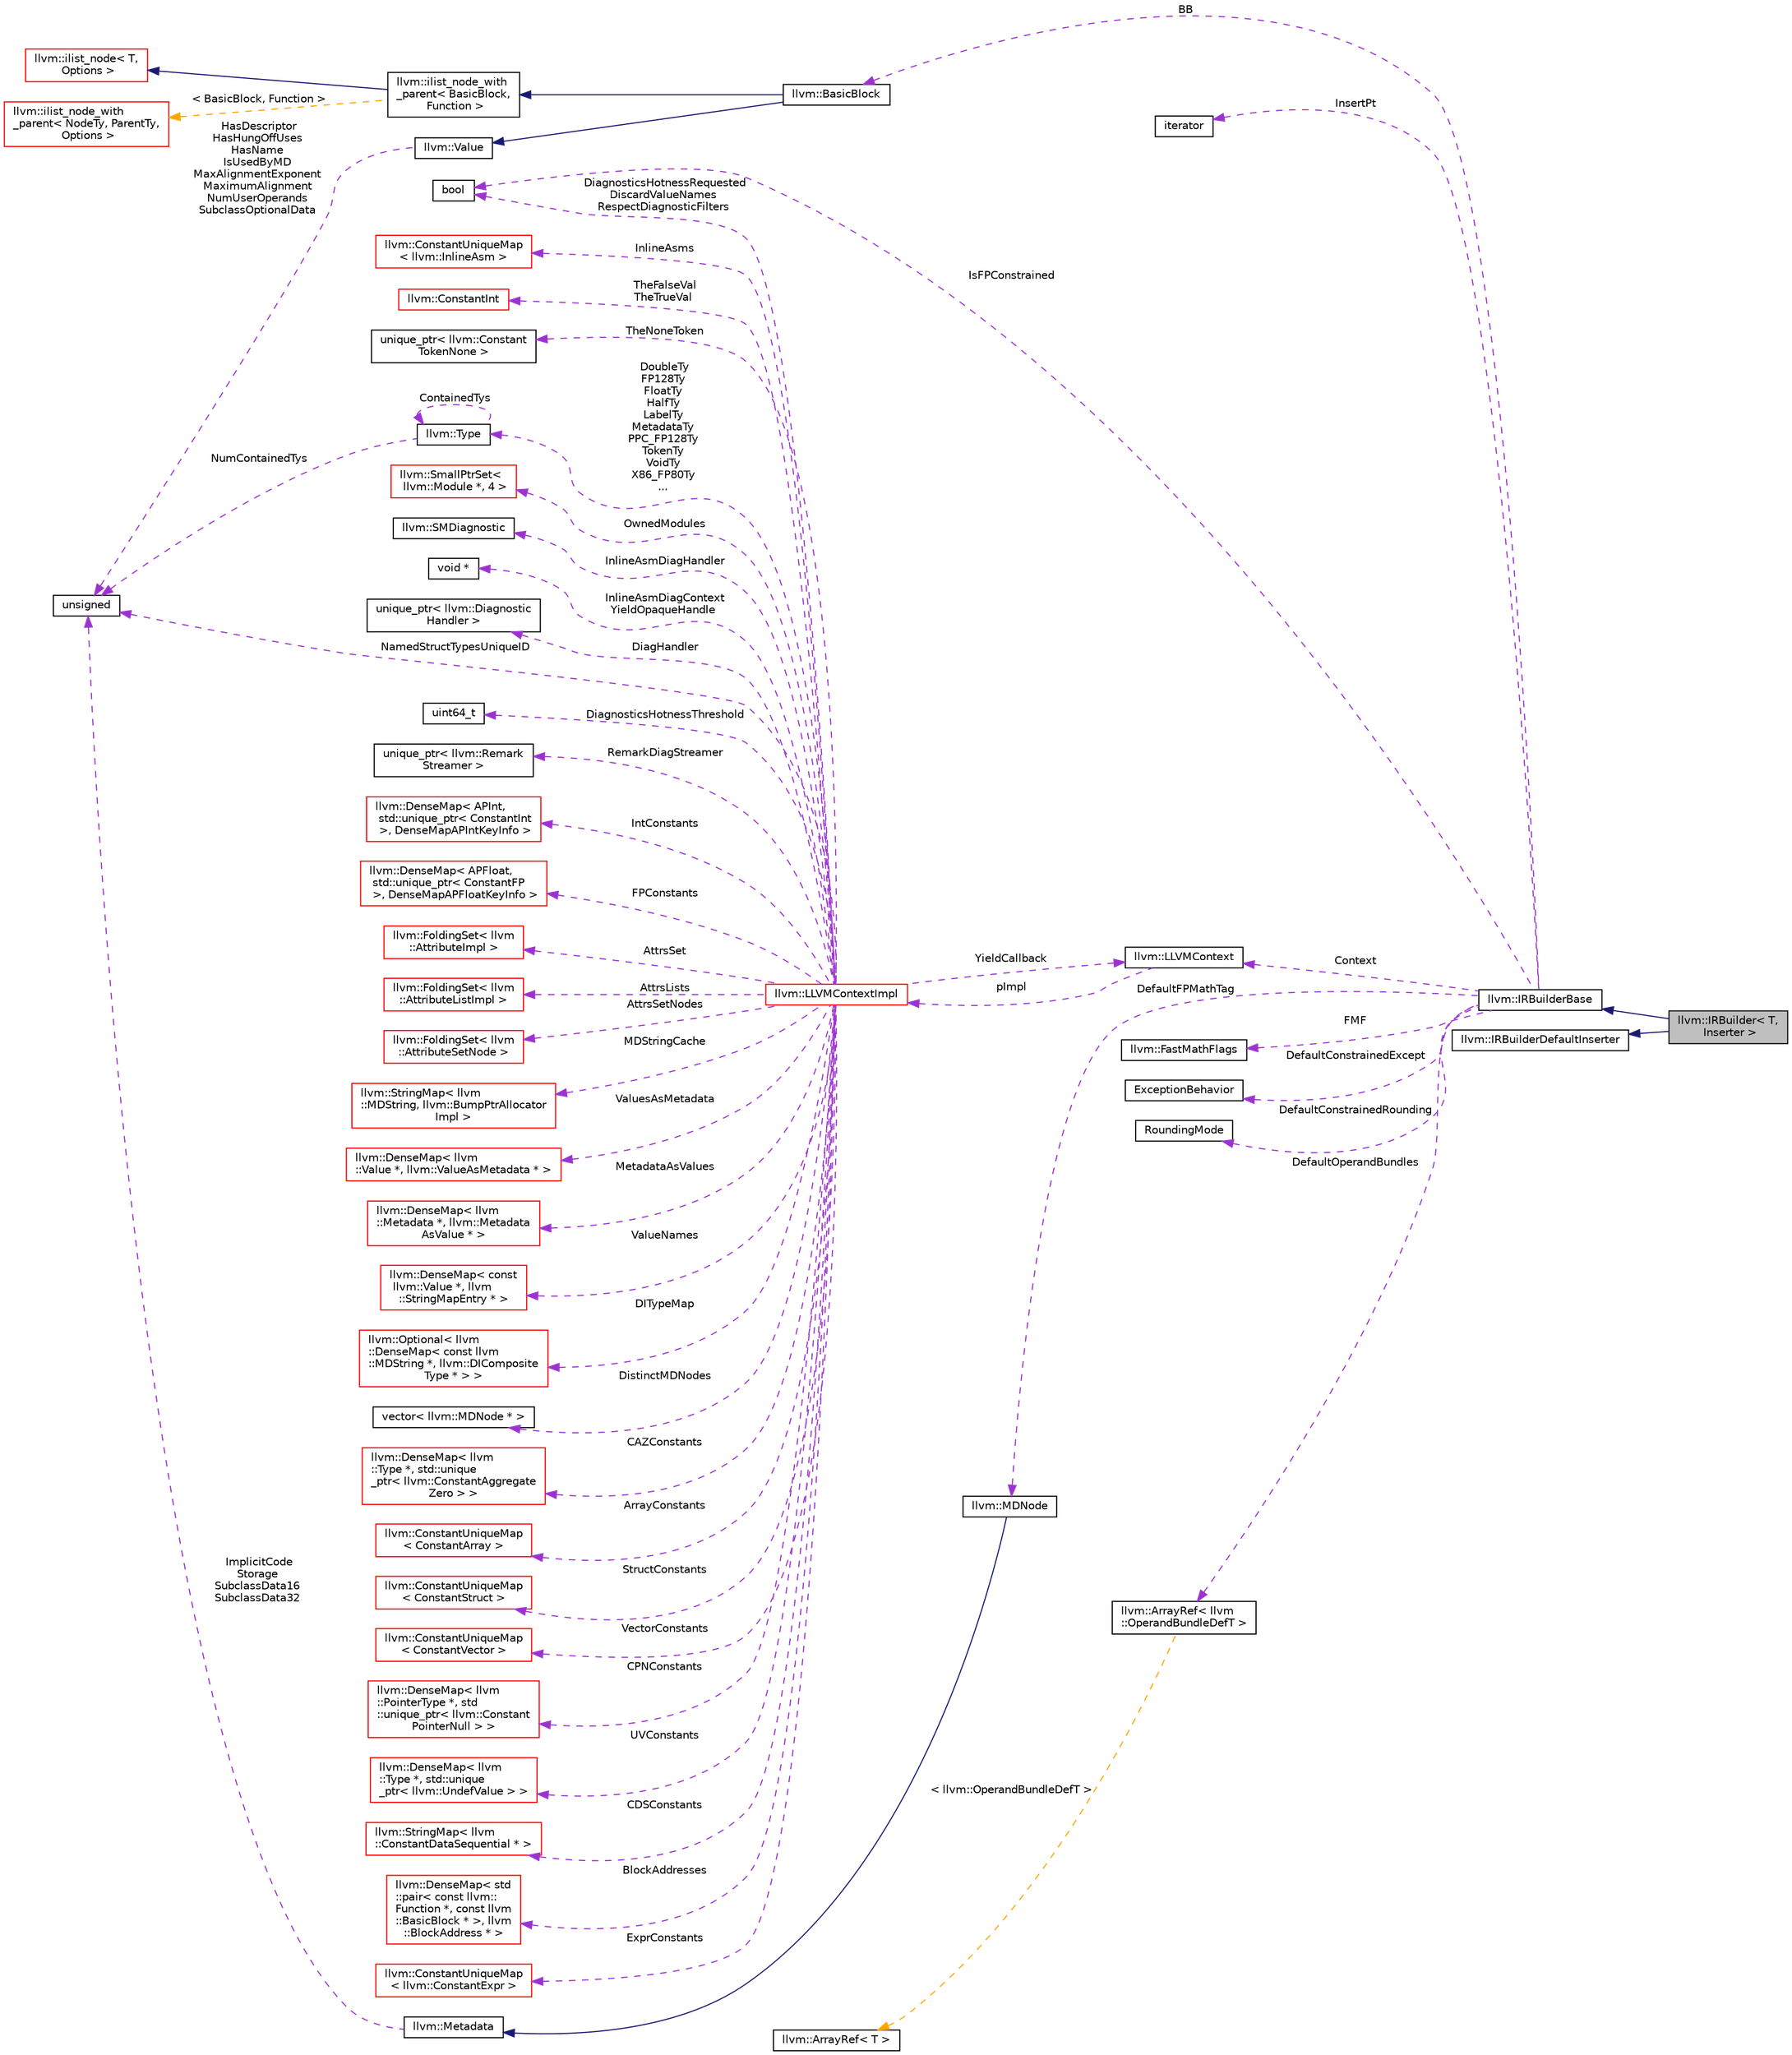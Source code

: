 digraph "llvm::IRBuilder&lt; T, Inserter &gt;"
{
 // LATEX_PDF_SIZE
  bgcolor="transparent";
  edge [fontname="Helvetica",fontsize="10",labelfontname="Helvetica",labelfontsize="10"];
  node [fontname="Helvetica",fontsize="10",shape="box"];
  rankdir="LR";
  Node1 [label="llvm::IRBuilder\< T,\l Inserter \>",height=0.2,width=0.4,color="black", fillcolor="grey75", style="filled", fontcolor="black",tooltip="This provides a uniform API for creating instructions and inserting them into a basic block: either a..."];
  Node2 -> Node1 [dir="back",color="midnightblue",fontsize="10",style="solid",fontname="Helvetica"];
  Node2 [label="llvm::IRBuilderBase",height=0.2,width=0.4,color="black",URL="$classllvm_1_1IRBuilderBase.html",tooltip="Common base class shared among various IRBuilders."];
  Node3 -> Node2 [dir="back",color="darkorchid3",fontsize="10",style="dashed",label=" BB" ,fontname="Helvetica"];
  Node3 [label="llvm::BasicBlock",height=0.2,width=0.4,color="black",URL="$classllvm_1_1BasicBlock.html",tooltip="LLVM Basic Block Representation."];
  Node4 -> Node3 [dir="back",color="midnightblue",fontsize="10",style="solid",fontname="Helvetica"];
  Node4 [label="llvm::Value",height=0.2,width=0.4,color="black",URL="$classllvm_1_1Value.html",tooltip="LLVM Value Representation."];
  Node5 -> Node4 [dir="back",color="darkorchid3",fontsize="10",style="dashed",label=" HasDescriptor\nHasHungOffUses\nHasName\nIsUsedByMD\nMaxAlignmentExponent\nMaximumAlignment\nNumUserOperands\nSubclassOptionalData" ,fontname="Helvetica"];
  Node5 [label="unsigned",height=0.2,width=0.4,color="black",URL="$classunsigned.html",tooltip=" "];
  Node6 -> Node3 [dir="back",color="midnightblue",fontsize="10",style="solid",fontname="Helvetica"];
  Node6 [label="llvm::ilist_node_with\l_parent\< BasicBlock,\l Function \>",height=0.2,width=0.4,color="black",URL="$classllvm_1_1ilist__node__with__parent.html",tooltip=" "];
  Node7 -> Node6 [dir="back",color="midnightblue",fontsize="10",style="solid",fontname="Helvetica"];
  Node7 [label="llvm::ilist_node\< T,\l Options \>",height=0.2,width=0.4,color="red",URL="$classllvm_1_1ilist__node.html",tooltip=" "];
  Node11 -> Node6 [dir="back",color="orange",fontsize="10",style="dashed",label=" \< BasicBlock, Function \>" ,fontname="Helvetica"];
  Node11 [label="llvm::ilist_node_with\l_parent\< NodeTy, ParentTy,\l Options \>",height=0.2,width=0.4,color="red",URL="$classllvm_1_1ilist__node__with__parent.html",tooltip="An ilist node that can access its parent list."];
  Node15 -> Node2 [dir="back",color="darkorchid3",fontsize="10",style="dashed",label=" InsertPt" ,fontname="Helvetica"];
  Node15 [label="iterator",height=0.2,width=0.4,color="black",tooltip=" "];
  Node16 -> Node2 [dir="back",color="darkorchid3",fontsize="10",style="dashed",label=" Context" ,fontname="Helvetica"];
  Node16 [label="llvm::LLVMContext",height=0.2,width=0.4,color="black",URL="$classllvm_1_1LLVMContext.html",tooltip="This is an important class for using LLVM in a threaded context."];
  Node17 -> Node16 [dir="back",color="darkorchid3",fontsize="10",style="dashed",label=" pImpl" ,fontname="Helvetica"];
  Node17 [label="llvm::LLVMContextImpl",height=0.2,width=0.4,color="red",URL="$classllvm_1_1LLVMContextImpl.html",tooltip=" "];
  Node18 -> Node17 [dir="back",color="darkorchid3",fontsize="10",style="dashed",label=" OwnedModules" ,fontname="Helvetica"];
  Node18 [label="llvm::SmallPtrSet\<\l llvm::Module *, 4 \>",height=0.2,width=0.4,color="red",URL="$classllvm_1_1SmallPtrSet.html",tooltip=" "];
  Node25 -> Node17 [dir="back",color="darkorchid3",fontsize="10",style="dashed",label=" InlineAsmDiagHandler" ,fontname="Helvetica"];
  Node25 [label="llvm::SMDiagnostic",height=0.2,width=0.4,color="black",URL="$classllvm_1_1SMDiagnostic.html",tooltip="Instances of this class encapsulate one diagnostic report, allowing printing to a raw_ostream as a ca..."];
  Node26 -> Node17 [dir="back",color="darkorchid3",fontsize="10",style="dashed",label=" InlineAsmDiagContext\nYieldOpaqueHandle" ,fontname="Helvetica"];
  Node26 [label="void *",height=0.2,width=0.4,color="black",tooltip=" "];
  Node27 -> Node17 [dir="back",color="darkorchid3",fontsize="10",style="dashed",label=" DiagHandler" ,fontname="Helvetica"];
  Node27 [label="unique_ptr\< llvm::Diagnostic\lHandler \>",height=0.2,width=0.4,color="black",tooltip=" "];
  Node28 -> Node17 [dir="back",color="darkorchid3",fontsize="10",style="dashed",label=" DiagnosticsHotnessRequested\nDiscardValueNames\nRespectDiagnosticFilters" ,fontname="Helvetica"];
  Node28 [label="bool",height=0.2,width=0.4,color="black",URL="$classbool.html",tooltip=" "];
  Node29 -> Node17 [dir="back",color="darkorchid3",fontsize="10",style="dashed",label=" DiagnosticsHotnessThreshold" ,fontname="Helvetica"];
  Node29 [label="uint64_t",height=0.2,width=0.4,color="black",tooltip=" "];
  Node30 -> Node17 [dir="back",color="darkorchid3",fontsize="10",style="dashed",label=" RemarkDiagStreamer" ,fontname="Helvetica"];
  Node30 [label="unique_ptr\< llvm::Remark\lStreamer \>",height=0.2,width=0.4,color="black",tooltip=" "];
  Node16 -> Node17 [dir="back",color="darkorchid3",fontsize="10",style="dashed",label=" YieldCallback" ,fontname="Helvetica"];
  Node31 -> Node17 [dir="back",color="darkorchid3",fontsize="10",style="dashed",label=" IntConstants" ,fontname="Helvetica"];
  Node31 [label="llvm::DenseMap\< APInt,\l std::unique_ptr\< ConstantInt\l \>, DenseMapAPIntKeyInfo \>",height=0.2,width=0.4,color="red",URL="$classllvm_1_1DenseMap.html",tooltip=" "];
  Node35 -> Node17 [dir="back",color="darkorchid3",fontsize="10",style="dashed",label=" FPConstants" ,fontname="Helvetica"];
  Node35 [label="llvm::DenseMap\< APFloat,\l std::unique_ptr\< ConstantFP\l \>, DenseMapAPFloatKeyInfo \>",height=0.2,width=0.4,color="red",URL="$classllvm_1_1DenseMap.html",tooltip=" "];
  Node37 -> Node17 [dir="back",color="darkorchid3",fontsize="10",style="dashed",label=" AttrsSet" ,fontname="Helvetica"];
  Node37 [label="llvm::FoldingSet\< llvm\l::AttributeImpl \>",height=0.2,width=0.4,color="red",URL="$classllvm_1_1FoldingSet.html",tooltip=" "];
  Node43 -> Node17 [dir="back",color="darkorchid3",fontsize="10",style="dashed",label=" AttrsLists" ,fontname="Helvetica"];
  Node43 [label="llvm::FoldingSet\< llvm\l::AttributeListImpl \>",height=0.2,width=0.4,color="red",URL="$classllvm_1_1FoldingSet.html",tooltip=" "];
  Node45 -> Node17 [dir="back",color="darkorchid3",fontsize="10",style="dashed",label=" AttrsSetNodes" ,fontname="Helvetica"];
  Node45 [label="llvm::FoldingSet\< llvm\l::AttributeSetNode \>",height=0.2,width=0.4,color="red",URL="$classllvm_1_1FoldingSet.html",tooltip=" "];
  Node47 -> Node17 [dir="back",color="darkorchid3",fontsize="10",style="dashed",label=" MDStringCache" ,fontname="Helvetica"];
  Node47 [label="llvm::StringMap\< llvm\l::MDString, llvm::BumpPtrAllocator\lImpl \>",height=0.2,width=0.4,color="red",URL="$classllvm_1_1StringMap.html",tooltip=" "];
  Node51 -> Node17 [dir="back",color="darkorchid3",fontsize="10",style="dashed",label=" ValuesAsMetadata" ,fontname="Helvetica"];
  Node51 [label="llvm::DenseMap\< llvm\l::Value *, llvm::ValueAsMetadata * \>",height=0.2,width=0.4,color="red",URL="$classllvm_1_1DenseMap.html",tooltip=" "];
  Node53 -> Node17 [dir="back",color="darkorchid3",fontsize="10",style="dashed",label=" MetadataAsValues" ,fontname="Helvetica"];
  Node53 [label="llvm::DenseMap\< llvm\l::Metadata *, llvm::Metadata\lAsValue * \>",height=0.2,width=0.4,color="red",URL="$classllvm_1_1DenseMap.html",tooltip=" "];
  Node55 -> Node17 [dir="back",color="darkorchid3",fontsize="10",style="dashed",label=" ValueNames" ,fontname="Helvetica"];
  Node55 [label="llvm::DenseMap\< const\l llvm::Value *, llvm\l::StringMapEntry * \>",height=0.2,width=0.4,color="red",URL="$classllvm_1_1DenseMap.html",tooltip=" "];
  Node57 -> Node17 [dir="back",color="darkorchid3",fontsize="10",style="dashed",label=" DITypeMap" ,fontname="Helvetica"];
  Node57 [label="llvm::Optional\< llvm\l::DenseMap\< const llvm\l::MDString *, llvm::DIComposite\lType * \> \>",height=0.2,width=0.4,color="red",URL="$classllvm_1_1Optional.html",tooltip=" "];
  Node59 -> Node17 [dir="back",color="darkorchid3",fontsize="10",style="dashed",label=" DistinctMDNodes" ,fontname="Helvetica"];
  Node59 [label="vector\< llvm::MDNode * \>",height=0.2,width=0.4,color="black",tooltip=" "];
  Node60 -> Node17 [dir="back",color="darkorchid3",fontsize="10",style="dashed",label=" CAZConstants" ,fontname="Helvetica"];
  Node60 [label="llvm::DenseMap\< llvm\l::Type *, std::unique\l_ptr\< llvm::ConstantAggregate\lZero \> \>",height=0.2,width=0.4,color="red",URL="$classllvm_1_1DenseMap.html",tooltip=" "];
  Node62 -> Node17 [dir="back",color="darkorchid3",fontsize="10",style="dashed",label=" ArrayConstants" ,fontname="Helvetica"];
  Node62 [label="llvm::ConstantUniqueMap\l\< ConstantArray \>",height=0.2,width=0.4,color="red",URL="$classllvm_1_1ConstantUniqueMap.html",tooltip=" "];
  Node64 -> Node17 [dir="back",color="darkorchid3",fontsize="10",style="dashed",label=" StructConstants" ,fontname="Helvetica"];
  Node64 [label="llvm::ConstantUniqueMap\l\< ConstantStruct \>",height=0.2,width=0.4,color="red",URL="$classllvm_1_1ConstantUniqueMap.html",tooltip=" "];
  Node65 -> Node17 [dir="back",color="darkorchid3",fontsize="10",style="dashed",label=" VectorConstants" ,fontname="Helvetica"];
  Node65 [label="llvm::ConstantUniqueMap\l\< ConstantVector \>",height=0.2,width=0.4,color="red",URL="$classllvm_1_1ConstantUniqueMap.html",tooltip=" "];
  Node66 -> Node17 [dir="back",color="darkorchid3",fontsize="10",style="dashed",label=" CPNConstants" ,fontname="Helvetica"];
  Node66 [label="llvm::DenseMap\< llvm\l::PointerType *, std\l::unique_ptr\< llvm::Constant\lPointerNull \> \>",height=0.2,width=0.4,color="red",URL="$classllvm_1_1DenseMap.html",tooltip=" "];
  Node68 -> Node17 [dir="back",color="darkorchid3",fontsize="10",style="dashed",label=" UVConstants" ,fontname="Helvetica"];
  Node68 [label="llvm::DenseMap\< llvm\l::Type *, std::unique\l_ptr\< llvm::UndefValue \> \>",height=0.2,width=0.4,color="red",URL="$classllvm_1_1DenseMap.html",tooltip=" "];
  Node70 -> Node17 [dir="back",color="darkorchid3",fontsize="10",style="dashed",label=" CDSConstants" ,fontname="Helvetica"];
  Node70 [label="llvm::StringMap\< llvm\l::ConstantDataSequential * \>",height=0.2,width=0.4,color="red",URL="$classllvm_1_1StringMap.html",tooltip=" "];
  Node71 -> Node17 [dir="back",color="darkorchid3",fontsize="10",style="dashed",label=" BlockAddresses" ,fontname="Helvetica"];
  Node71 [label="llvm::DenseMap\< std\l::pair\< const llvm::\lFunction *, const llvm\l::BasicBlock * \>, llvm\l::BlockAddress * \>",height=0.2,width=0.4,color="red",URL="$classllvm_1_1DenseMap.html",tooltip=" "];
  Node73 -> Node17 [dir="back",color="darkorchid3",fontsize="10",style="dashed",label=" ExprConstants" ,fontname="Helvetica"];
  Node73 [label="llvm::ConstantUniqueMap\l\< llvm::ConstantExpr \>",height=0.2,width=0.4,color="red",URL="$classllvm_1_1ConstantUniqueMap.html",tooltip=" "];
  Node74 -> Node17 [dir="back",color="darkorchid3",fontsize="10",style="dashed",label=" InlineAsms" ,fontname="Helvetica"];
  Node74 [label="llvm::ConstantUniqueMap\l\< llvm::InlineAsm \>",height=0.2,width=0.4,color="red",URL="$classllvm_1_1ConstantUniqueMap.html",tooltip=" "];
  Node75 -> Node17 [dir="back",color="darkorchid3",fontsize="10",style="dashed",label=" TheFalseVal\nTheTrueVal" ,fontname="Helvetica"];
  Node75 [label="llvm::ConstantInt",height=0.2,width=0.4,color="red",URL="$classllvm_1_1ConstantInt.html",tooltip="This is the shared class of boolean and integer constants."];
  Node79 -> Node17 [dir="back",color="darkorchid3",fontsize="10",style="dashed",label=" TheNoneToken" ,fontname="Helvetica"];
  Node79 [label="unique_ptr\< llvm::Constant\lTokenNone \>",height=0.2,width=0.4,color="black",tooltip=" "];
  Node80 -> Node17 [dir="back",color="darkorchid3",fontsize="10",style="dashed",label=" DoubleTy\nFP128Ty\nFloatTy\nHalfTy\nLabelTy\nMetadataTy\nPPC_FP128Ty\nTokenTy\nVoidTy\nX86_FP80Ty\n..." ,fontname="Helvetica"];
  Node80 [label="llvm::Type",height=0.2,width=0.4,color="black",URL="$classllvm_1_1Type.html",tooltip="The instances of the Type class are immutable: once they are created, they are never changed."];
  Node5 -> Node80 [dir="back",color="darkorchid3",fontsize="10",style="dashed",label=" NumContainedTys" ,fontname="Helvetica"];
  Node80 -> Node80 [dir="back",color="darkorchid3",fontsize="10",style="dashed",label=" ContainedTys" ,fontname="Helvetica"];
  Node5 -> Node17 [dir="back",color="darkorchid3",fontsize="10",style="dashed",label=" NamedStructTypesUniqueID" ,fontname="Helvetica"];
  Node120 -> Node2 [dir="back",color="darkorchid3",fontsize="10",style="dashed",label=" DefaultFPMathTag" ,fontname="Helvetica"];
  Node120 [label="llvm::MDNode",height=0.2,width=0.4,color="black",URL="$classllvm_1_1MDNode.html",tooltip="Metadata node."];
  Node121 -> Node120 [dir="back",color="midnightblue",fontsize="10",style="solid",fontname="Helvetica"];
  Node121 [label="llvm::Metadata",height=0.2,width=0.4,color="black",URL="$classllvm_1_1Metadata.html",tooltip="Root of the metadata hierarchy."];
  Node5 -> Node121 [dir="back",color="darkorchid3",fontsize="10",style="dashed",label=" ImplicitCode\nStorage\nSubclassData16\nSubclassData32" ,fontname="Helvetica"];
  Node122 -> Node2 [dir="back",color="darkorchid3",fontsize="10",style="dashed",label=" FMF" ,fontname="Helvetica"];
  Node122 [label="llvm::FastMathFlags",height=0.2,width=0.4,color="black",URL="$classllvm_1_1FastMathFlags.html",tooltip="Convenience struct for specifying and reasoning about fast-math flags."];
  Node28 -> Node2 [dir="back",color="darkorchid3",fontsize="10",style="dashed",label=" IsFPConstrained" ,fontname="Helvetica"];
  Node123 -> Node2 [dir="back",color="darkorchid3",fontsize="10",style="dashed",label=" DefaultConstrainedExcept" ,fontname="Helvetica"];
  Node123 [label="ExceptionBehavior",height=0.2,width=0.4,color="black",tooltip=" "];
  Node124 -> Node2 [dir="back",color="darkorchid3",fontsize="10",style="dashed",label=" DefaultConstrainedRounding" ,fontname="Helvetica"];
  Node124 [label="RoundingMode",height=0.2,width=0.4,color="black",tooltip=" "];
  Node125 -> Node2 [dir="back",color="darkorchid3",fontsize="10",style="dashed",label=" DefaultOperandBundles" ,fontname="Helvetica"];
  Node125 [label="llvm::ArrayRef\< llvm\l::OperandBundleDefT \>",height=0.2,width=0.4,color="black",URL="$classllvm_1_1ArrayRef.html",tooltip=" "];
  Node126 -> Node125 [dir="back",color="orange",fontsize="10",style="dashed",label=" \< llvm::OperandBundleDefT \>" ,fontname="Helvetica"];
  Node126 [label="llvm::ArrayRef\< T \>",height=0.2,width=0.4,color="black",URL="$classllvm_1_1ArrayRef.html",tooltip="ArrayRef - Represent a constant reference to an array (0 or more elements consecutively in memory),..."];
  Node127 -> Node1 [dir="back",color="midnightblue",fontsize="10",style="solid",fontname="Helvetica"];
  Node127 [label="llvm::IRBuilderDefaultInserter",height=0.2,width=0.4,color="black",URL="$classllvm_1_1IRBuilderDefaultInserter.html",tooltip="This provides the default implementation of the IRBuilder 'InsertHelper' method that is called whenev..."];
}
